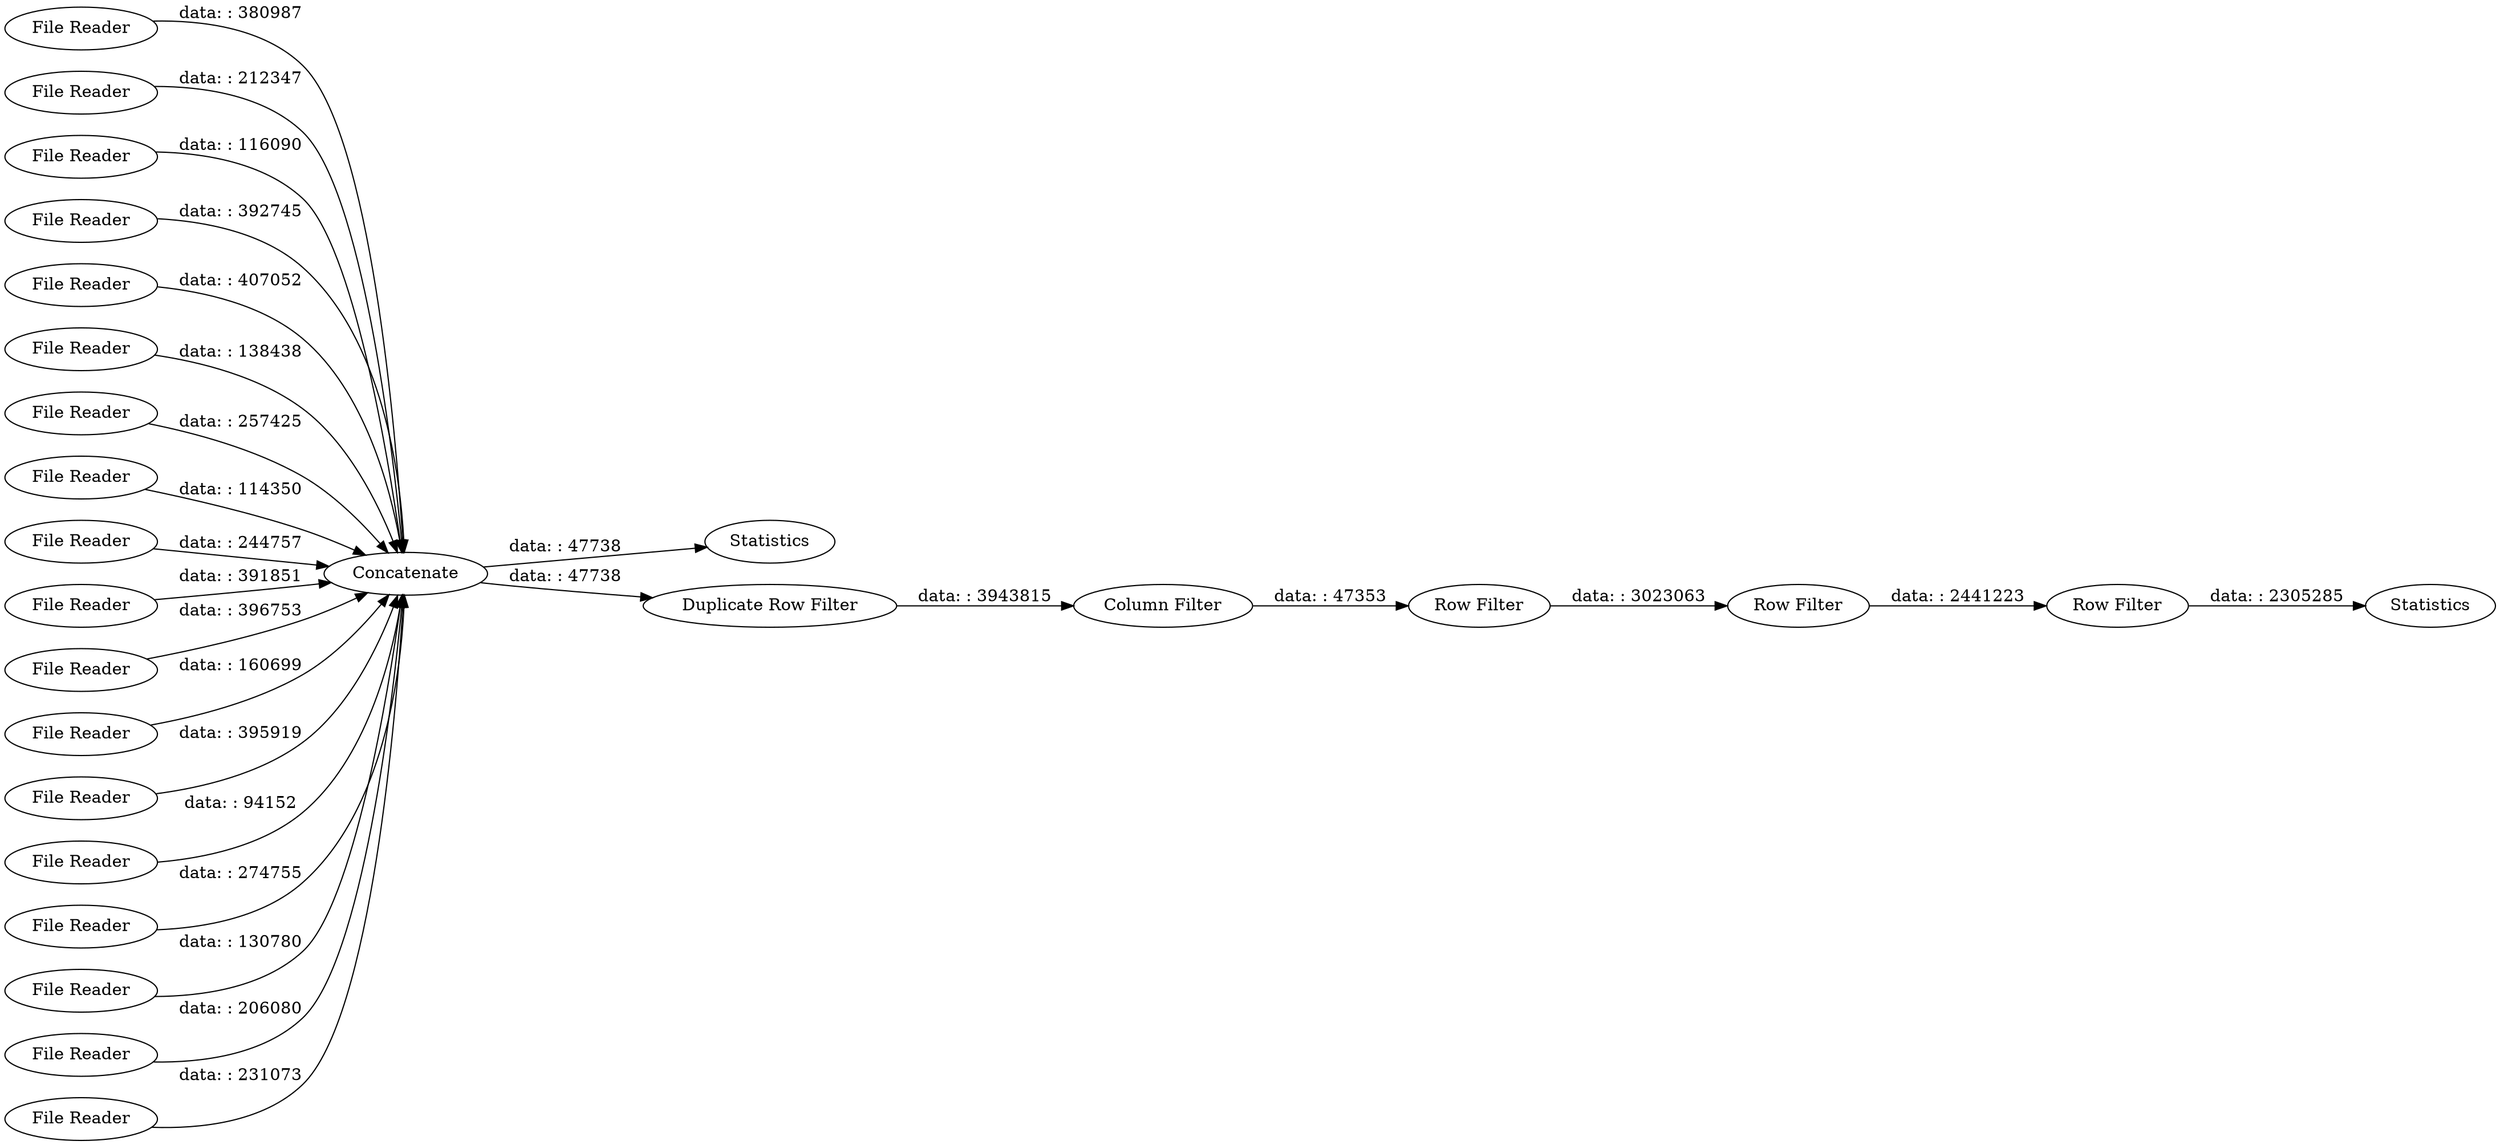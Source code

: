 digraph {
	"8156500361699225713_36" [label="File Reader"]
	"8156500361699225713_21" [label="File Reader"]
	"8156500361699225713_23" [label="File Reader"]
	"8156500361699225713_44" [label="Row Filter"]
	"8156500361699225713_32" [label="File Reader"]
	"8156500361699225713_45" [label="Row Filter"]
	"8156500361699225713_33" [label="File Reader"]
	"8156500361699225713_27" [label="File Reader"]
	"8156500361699225713_34" [label="File Reader"]
	"8156500361699225713_35" [label="File Reader"]
	"8156500361699225713_25" [label="File Reader"]
	"8156500361699225713_46" [label="Row Filter"]
	"8156500361699225713_30" [label="File Reader"]
	"8156500361699225713_37" [label="File Reader"]
	"8156500361699225713_28" [label="File Reader"]
	"8156500361699225713_40" [label=Statistics]
	"8156500361699225713_31" [label="File Reader"]
	"8156500361699225713_24" [label="File Reader"]
	"8156500361699225713_22" [label="File Reader"]
	"8156500361699225713_39" [label=Concatenate]
	"8156500361699225713_43" [label=Statistics]
	"8156500361699225713_26" [label="File Reader"]
	"8156500361699225713_20" [label="File Reader"]
	"8156500361699225713_42" [label="Column Filter"]
	"8156500361699225713_41" [label="Duplicate Row Filter"]
	"8156500361699225713_29" [label="File Reader"]
	"8156500361699225713_42" -> "8156500361699225713_46" [label="data: : 47353"]
	"8156500361699225713_23" -> "8156500361699225713_39" [label="data: : 116090"]
	"8156500361699225713_27" -> "8156500361699225713_39" [label="data: : 138438"]
	"8156500361699225713_39" -> "8156500361699225713_41" [label="data: : 47738"]
	"8156500361699225713_44" -> "8156500361699225713_45" [label="data: : 2441223"]
	"8156500361699225713_21" -> "8156500361699225713_39" [label="data: : 212347"]
	"8156500361699225713_26" -> "8156500361699225713_39" [label="data: : 130780"]
	"8156500361699225713_30" -> "8156500361699225713_39" [label="data: : 391851"]
	"8156500361699225713_25" -> "8156500361699225713_39" [label="data: : 244757"]
	"8156500361699225713_29" -> "8156500361699225713_39" [label="data: : 231073"]
	"8156500361699225713_39" -> "8156500361699225713_40" [label="data: : 47738"]
	"8156500361699225713_32" -> "8156500361699225713_39" [label="data: : 392745"]
	"8156500361699225713_20" -> "8156500361699225713_39" [label="data: : 206080"]
	"8156500361699225713_37" -> "8156500361699225713_39" [label="data: : 396753"]
	"8156500361699225713_31" -> "8156500361699225713_39" [label="data: : 395919"]
	"8156500361699225713_35" -> "8156500361699225713_39" [label="data: : 114350"]
	"8156500361699225713_22" -> "8156500361699225713_39" [label="data: : 274755"]
	"8156500361699225713_28" -> "8156500361699225713_39" [label="data: : 160699"]
	"8156500361699225713_34" -> "8156500361699225713_39" [label="data: : 257425"]
	"8156500361699225713_36" -> "8156500361699225713_39" [label="data: : 380987"]
	"8156500361699225713_41" -> "8156500361699225713_42" [label="data: : 3943815"]
	"8156500361699225713_45" -> "8156500361699225713_43" [label="data: : 2305285"]
	"8156500361699225713_24" -> "8156500361699225713_39" [label="data: : 94152"]
	"8156500361699225713_33" -> "8156500361699225713_39" [label="data: : 407052"]
	"8156500361699225713_46" -> "8156500361699225713_44" [label="data: : 3023063"]
	rankdir=LR
}
